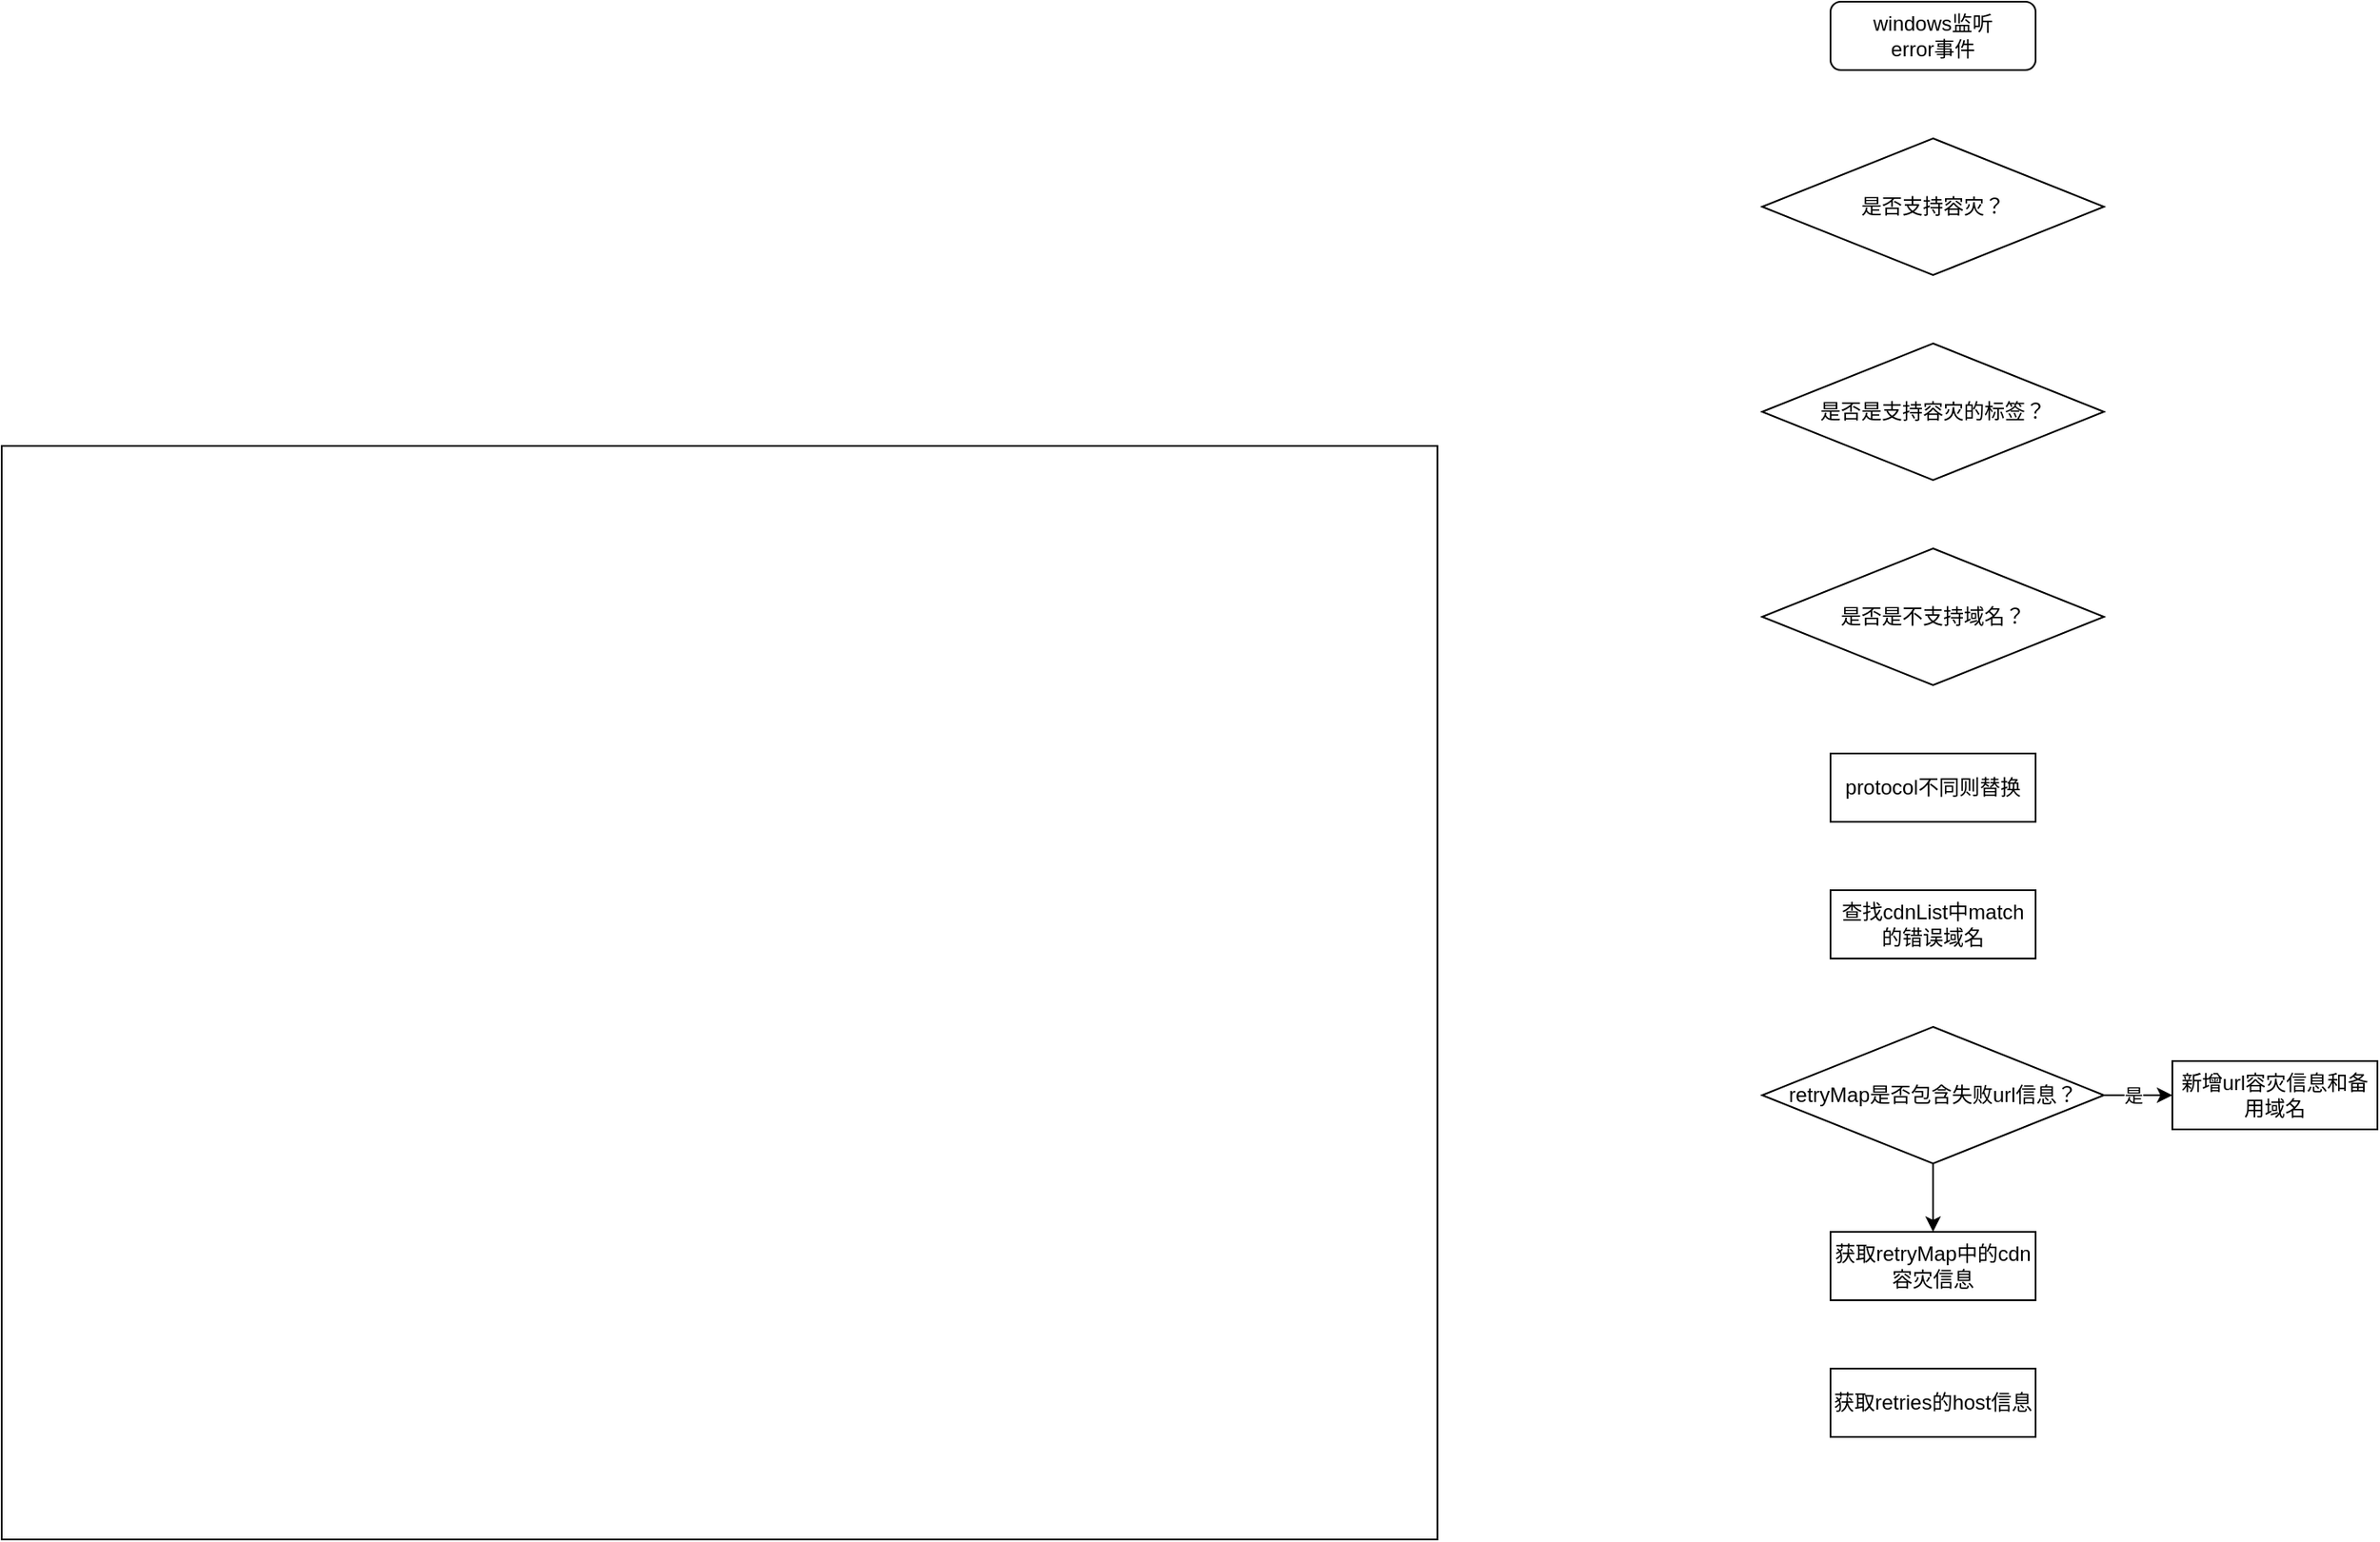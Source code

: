 <mxfile version="28.2.5">
  <diagram name="Page-1" id="LRibeH8UjpHry629PEoa">
    <mxGraphModel dx="2118" dy="892" grid="1" gridSize="10" guides="1" tooltips="1" connect="1" arrows="1" fold="1" page="1" pageScale="1" pageWidth="850" pageHeight="1100" math="0" shadow="0">
      <root>
        <mxCell id="0" />
        <mxCell id="1" parent="0" />
        <mxCell id="JXqxbnEQnqqlfqZepkSy-1" value="" style="rounded=0;whiteSpace=wrap;html=1;" vertex="1" parent="1">
          <mxGeometry x="-710" y="300" width="840" height="640" as="geometry" />
        </mxCell>
        <mxCell id="JXqxbnEQnqqlfqZepkSy-2" value="protocol不同则替换" style="rounded=0;whiteSpace=wrap;html=1;" vertex="1" parent="1">
          <mxGeometry x="360" y="480" width="120" height="40" as="geometry" />
        </mxCell>
        <mxCell id="JXqxbnEQnqqlfqZepkSy-3" value="windows监听&lt;div&gt;error事件&lt;/div&gt;" style="rounded=1;whiteSpace=wrap;html=1;" vertex="1" parent="1">
          <mxGeometry x="360" y="40" width="120" height="40" as="geometry" />
        </mxCell>
        <mxCell id="JXqxbnEQnqqlfqZepkSy-4" value="是否支持容灾？" style="rhombus;whiteSpace=wrap;html=1;" vertex="1" parent="1">
          <mxGeometry x="320" y="120" width="200" height="80" as="geometry" />
        </mxCell>
        <mxCell id="JXqxbnEQnqqlfqZepkSy-5" value="是否是支持容灾的标签？" style="rhombus;whiteSpace=wrap;html=1;" vertex="1" parent="1">
          <mxGeometry x="320" y="240" width="200" height="80" as="geometry" />
        </mxCell>
        <mxCell id="JXqxbnEQnqqlfqZepkSy-6" value="是否是不支持域名？" style="rhombus;whiteSpace=wrap;html=1;" vertex="1" parent="1">
          <mxGeometry x="320" y="360" width="200" height="80" as="geometry" />
        </mxCell>
        <mxCell id="JXqxbnEQnqqlfqZepkSy-7" value="查找cdnList中match的错误域名" style="rounded=0;whiteSpace=wrap;html=1;" vertex="1" parent="1">
          <mxGeometry x="360" y="560" width="120" height="40" as="geometry" />
        </mxCell>
        <mxCell id="JXqxbnEQnqqlfqZepkSy-8" value="新增url容灾信息和备用域名" style="rounded=0;whiteSpace=wrap;html=1;" vertex="1" parent="1">
          <mxGeometry x="560" y="660" width="120" height="40" as="geometry" />
        </mxCell>
        <mxCell id="JXqxbnEQnqqlfqZepkSy-11" style="edgeStyle=orthogonalEdgeStyle;rounded=0;orthogonalLoop=1;jettySize=auto;html=1;" edge="1" parent="1" source="JXqxbnEQnqqlfqZepkSy-9" target="JXqxbnEQnqqlfqZepkSy-8">
          <mxGeometry relative="1" as="geometry" />
        </mxCell>
        <mxCell id="JXqxbnEQnqqlfqZepkSy-12" value="是" style="edgeLabel;html=1;align=center;verticalAlign=middle;resizable=0;points=[];" vertex="1" connectable="0" parent="JXqxbnEQnqqlfqZepkSy-11">
          <mxGeometry x="-0.08" y="2" relative="1" as="geometry">
            <mxPoint x="-2" y="2" as="offset" />
          </mxGeometry>
        </mxCell>
        <mxCell id="JXqxbnEQnqqlfqZepkSy-13" style="edgeStyle=orthogonalEdgeStyle;rounded=0;orthogonalLoop=1;jettySize=auto;html=1;entryX=0.5;entryY=0;entryDx=0;entryDy=0;" edge="1" parent="1" source="JXqxbnEQnqqlfqZepkSy-9" target="JXqxbnEQnqqlfqZepkSy-10">
          <mxGeometry relative="1" as="geometry" />
        </mxCell>
        <mxCell id="JXqxbnEQnqqlfqZepkSy-9" value="retryMap是否包含失败url信息？" style="rhombus;whiteSpace=wrap;html=1;" vertex="1" parent="1">
          <mxGeometry x="320" y="640" width="200" height="80" as="geometry" />
        </mxCell>
        <mxCell id="JXqxbnEQnqqlfqZepkSy-10" value="获取retryMap中的cdn容灾信息" style="rounded=0;whiteSpace=wrap;html=1;" vertex="1" parent="1">
          <mxGeometry x="360" y="760" width="120" height="40" as="geometry" />
        </mxCell>
        <mxCell id="JXqxbnEQnqqlfqZepkSy-14" value="获取retries的host信息" style="rounded=0;whiteSpace=wrap;html=1;" vertex="1" parent="1">
          <mxGeometry x="360" y="840" width="120" height="40" as="geometry" />
        </mxCell>
      </root>
    </mxGraphModel>
  </diagram>
</mxfile>
